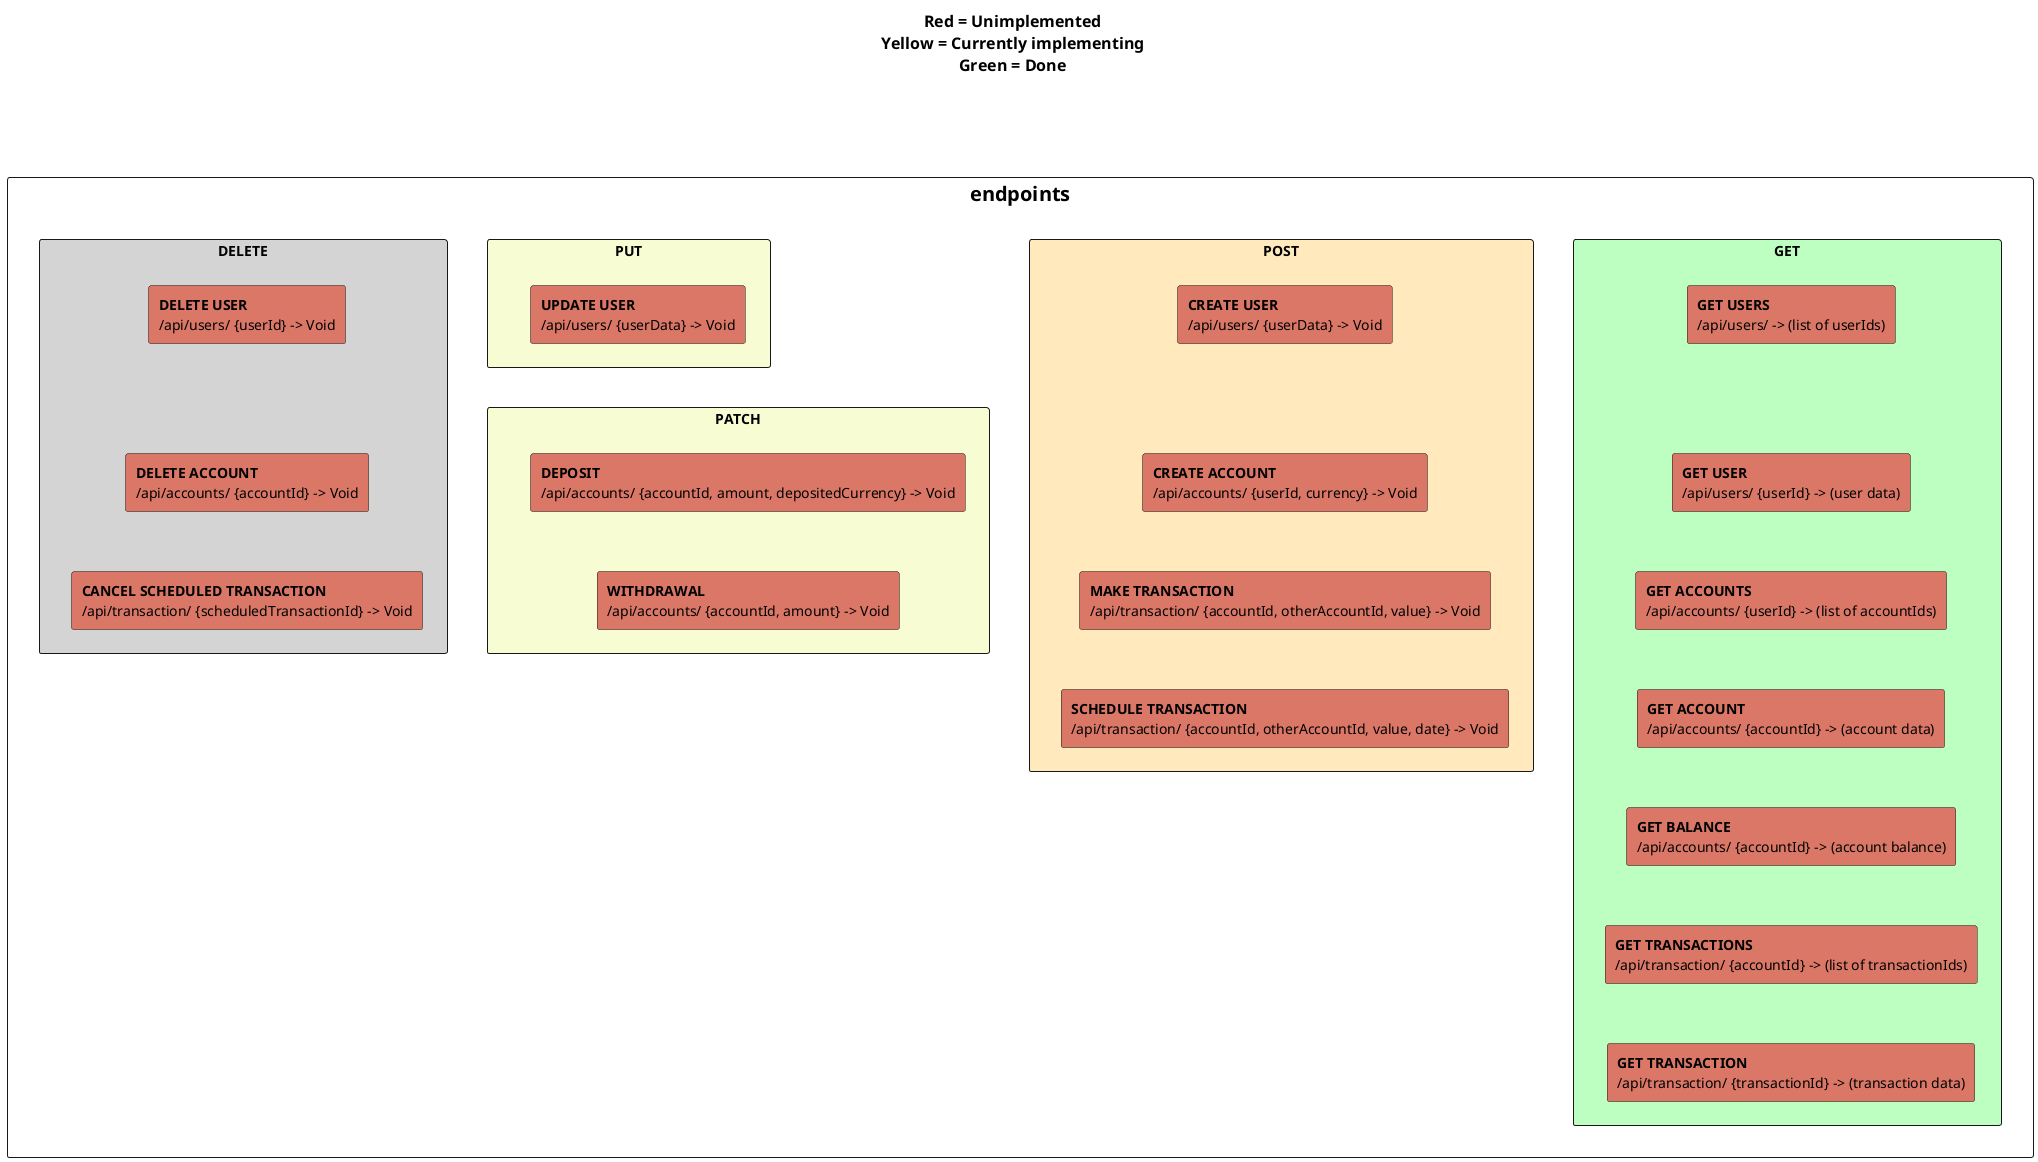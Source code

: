 @startuml

!$unimplemented_color = "#db7767"
!$implementing_color = "#faf6a7"
!$done_color = "#75e67b"

!$get_color = "#bdffc0"
!$post_color = "#ffe9bd"
!$put_color = "#f8fcd2"
!$patch_color = "#f8fcd2"
!$delete_color = "#d4d4d4"

!$user_base_url = "/api/users/"
!$account_base_url = "/api/accounts/"
!$transaction_base_url = "/api/transaction/"

title <size:16>Red = Unimplemented\n<size:16>Yellow = Currently implementing\n<size:16>Green = Done

rectangle <size:20>endpoints {
    rectangle GET $get_color {
        rectangle getUsers as "<B>GET USERS\n$user_base_url -> (list of userIds)" $unimplemented_color
        rectangle getUser as "<B>GET USER\n$user_base_url {userId} -> (user data)" $unimplemented_color
        rectangle getAccounts as "<B>GET ACCOUNTS\n$account_base_url {userId} -> (list of accountIds)" $unimplemented_color
        rectangle getAccount as "<B>GET ACCOUNT\n$account_base_url {accountId} -> (account data)" $unimplemented_color
        rectangle getBalance as "<B>GET BALANCE\n$account_base_url {accountId} -> (account balance)" $unimplemented_color
        rectangle getTransactions as "<B>GET TRANSACTIONS\n$transaction_base_url {accountId} -> (list of transactionIds)" $unimplemented_color
        rectangle getTransaction as "<B>GET TRANSACTION\n$transaction_base_url {transactionId} -> (transaction data)" $unimplemented_color
    }

    rectangle POST $post_color {
        rectangle addUser as "<B>CREATE USER\n$user_base_url {userData} -> Void" $unimplemented_color
        rectangle addAccount as "<B>CREATE ACCOUNT\n$account_base_url {userId, currency} -> Void" $unimplemented_color
        rectangle makeTransaction as "<B>MAKE TRANSACTION\n$transaction_base_url {accountId, otherAccountId, value} -> Void" $unimplemented_color
        rectangle scheduleTransaction as "<B>SCHEDULE TRANSACTION\n$transaction_base_url {accountId, otherAccountId, value, date} -> Void" $unimplemented_color
    }

    rectangle PUT $put_color {
        rectangle updateUser as "<B>UPDATE USER\n$user_base_url {userData} -> Void" $unimplemented_color
    }

    rectangle PATCH $patch_color {
        rectangle deposit as "<B>DEPOSIT\n$account_base_url {accountId, amount, depositedCurrency} -> Void" $unimplemented_color
        rectangle withdrawal as "<B>WITHDRAWAL\n$account_base_url {accountId, amount} -> Void" $unimplemented_color
    }

    rectangle DELETE $delete_color {
        rectangle deleteUser as "<B>DELETE USER\n$user_base_url {userId} -> Void" $unimplemented_color
        rectangle deleteAccount as "<B>DELETE ACCOUNT\n$account_base_url {accountId} -> Void" $unimplemented_color
        rectangle cancelScheduledTransaction as "<B>CANCEL SCHEDULED TRANSACTION\n$transaction_base_url {scheduledTransactionId} -> Void" $unimplemented_color
    }
}


GET -[hidden]right- POST
POST -[hidden]right- PATCH
POST -[hidden]right- PUT
PUT -[hidden]right- DELETE

getUsers -[hidden]down- getUser
getUser -[hidden]down- getAccounts
getAccounts -[hidden]down- getAccount
getAccount -[hidden]down- getBalance
getBalance -[hidden]down- getTransactions
getTransactions -[hidden]down- getTransaction

addUser -[hidden]down- addAccount
addAccount -[hidden]down- makeTransaction
makeTransaction -[hidden]down- scheduleTransaction

deposit -[hidden]down- withdrawal

deleteUser -[hidden]down- deleteAccount
deleteAccount -[hidden]down- cancelScheduledTransaction

PUT -[hidden]down- PATCH

@enduml